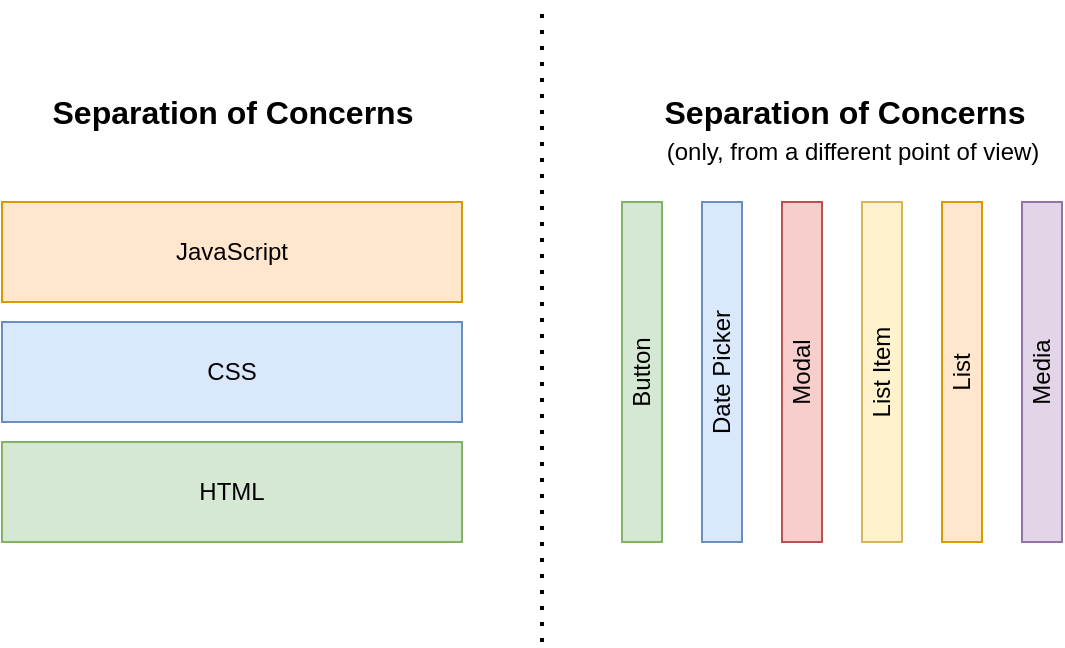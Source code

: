 <mxfile version="24.1.0" type="device">
  <diagram name="Page-1" id="YYAQWPw2LIstAGVsiKOH">
    <mxGraphModel dx="1084" dy="951" grid="1" gridSize="10" guides="1" tooltips="1" connect="1" arrows="1" fold="1" page="1" pageScale="1" pageWidth="850" pageHeight="1100" math="0" shadow="0">
      <root>
        <mxCell id="0" />
        <mxCell id="1" parent="0" />
        <mxCell id="Z-WXcTuaH3rJTFH5lLq_-1" value="JavaScript" style="rounded=0;whiteSpace=wrap;html=1;fillColor=#ffe6cc;strokeColor=#d79b00;" vertex="1" parent="1">
          <mxGeometry x="330" y="420" width="230" height="50" as="geometry" />
        </mxCell>
        <mxCell id="Z-WXcTuaH3rJTFH5lLq_-2" value="CSS" style="rounded=0;whiteSpace=wrap;html=1;fillColor=#dae8fc;strokeColor=#6c8ebf;" vertex="1" parent="1">
          <mxGeometry x="330" y="480" width="230" height="50" as="geometry" />
        </mxCell>
        <mxCell id="Z-WXcTuaH3rJTFH5lLq_-3" value="HTML" style="rounded=0;whiteSpace=wrap;html=1;fillColor=#d5e8d4;strokeColor=#82b366;" vertex="1" parent="1">
          <mxGeometry x="330" y="540" width="230" height="50" as="geometry" />
        </mxCell>
        <mxCell id="Z-WXcTuaH3rJTFH5lLq_-4" value="Button" style="rounded=0;whiteSpace=wrap;html=1;horizontal=0;fillColor=#d5e8d4;strokeColor=#82b366;" vertex="1" parent="1">
          <mxGeometry x="640" y="420" width="20" height="170" as="geometry" />
        </mxCell>
        <mxCell id="Z-WXcTuaH3rJTFH5lLq_-7" value="Separation of Concerns" style="text;html=1;align=center;verticalAlign=middle;whiteSpace=wrap;rounded=0;fontStyle=1;fontSize=16;" vertex="1" parent="1">
          <mxGeometry x="353.75" y="360" width="182.5" height="30" as="geometry" />
        </mxCell>
        <mxCell id="Z-WXcTuaH3rJTFH5lLq_-8" value="Separation of Concerns" style="text;html=1;align=center;verticalAlign=middle;whiteSpace=wrap;rounded=0;fontStyle=1;fontSize=16;" vertex="1" parent="1">
          <mxGeometry x="660" y="360" width="182.5" height="30" as="geometry" />
        </mxCell>
        <mxCell id="Z-WXcTuaH3rJTFH5lLq_-9" value="(only, from a different point of view)" style="text;html=1;align=center;verticalAlign=middle;resizable=0;points=[];autosize=1;strokeColor=none;fillColor=none;" vertex="1" parent="1">
          <mxGeometry x="650" y="380" width="210" height="30" as="geometry" />
        </mxCell>
        <mxCell id="Z-WXcTuaH3rJTFH5lLq_-10" value="Date Picker" style="rounded=0;whiteSpace=wrap;html=1;horizontal=0;fillColor=#dae8fc;strokeColor=#6c8ebf;" vertex="1" parent="1">
          <mxGeometry x="680" y="420" width="20" height="170" as="geometry" />
        </mxCell>
        <mxCell id="Z-WXcTuaH3rJTFH5lLq_-11" value="Modal" style="rounded=0;whiteSpace=wrap;html=1;horizontal=0;fillColor=#f8cecc;strokeColor=#b85450;" vertex="1" parent="1">
          <mxGeometry x="720" y="420" width="20" height="170" as="geometry" />
        </mxCell>
        <mxCell id="Z-WXcTuaH3rJTFH5lLq_-12" value="List" style="rounded=0;whiteSpace=wrap;html=1;horizontal=0;fillColor=#ffe6cc;strokeColor=#d79b00;" vertex="1" parent="1">
          <mxGeometry x="800" y="420" width="20" height="170" as="geometry" />
        </mxCell>
        <mxCell id="Z-WXcTuaH3rJTFH5lLq_-13" value="List Item" style="rounded=0;whiteSpace=wrap;html=1;horizontal=0;fillColor=#fff2cc;strokeColor=#d6b656;" vertex="1" parent="1">
          <mxGeometry x="760" y="420" width="20" height="170" as="geometry" />
        </mxCell>
        <mxCell id="Z-WXcTuaH3rJTFH5lLq_-14" value="Media" style="rounded=0;whiteSpace=wrap;html=1;horizontal=0;fillColor=#e1d5e7;strokeColor=#9673a6;" vertex="1" parent="1">
          <mxGeometry x="840" y="420" width="20" height="170" as="geometry" />
        </mxCell>
        <mxCell id="Z-WXcTuaH3rJTFH5lLq_-18" value="" style="endArrow=none;dashed=1;html=1;dashPattern=1 3;strokeWidth=2;rounded=0;" edge="1" parent="1">
          <mxGeometry width="50" height="50" relative="1" as="geometry">
            <mxPoint x="600" y="640" as="sourcePoint" />
            <mxPoint x="600" y="320" as="targetPoint" />
          </mxGeometry>
        </mxCell>
      </root>
    </mxGraphModel>
  </diagram>
</mxfile>
